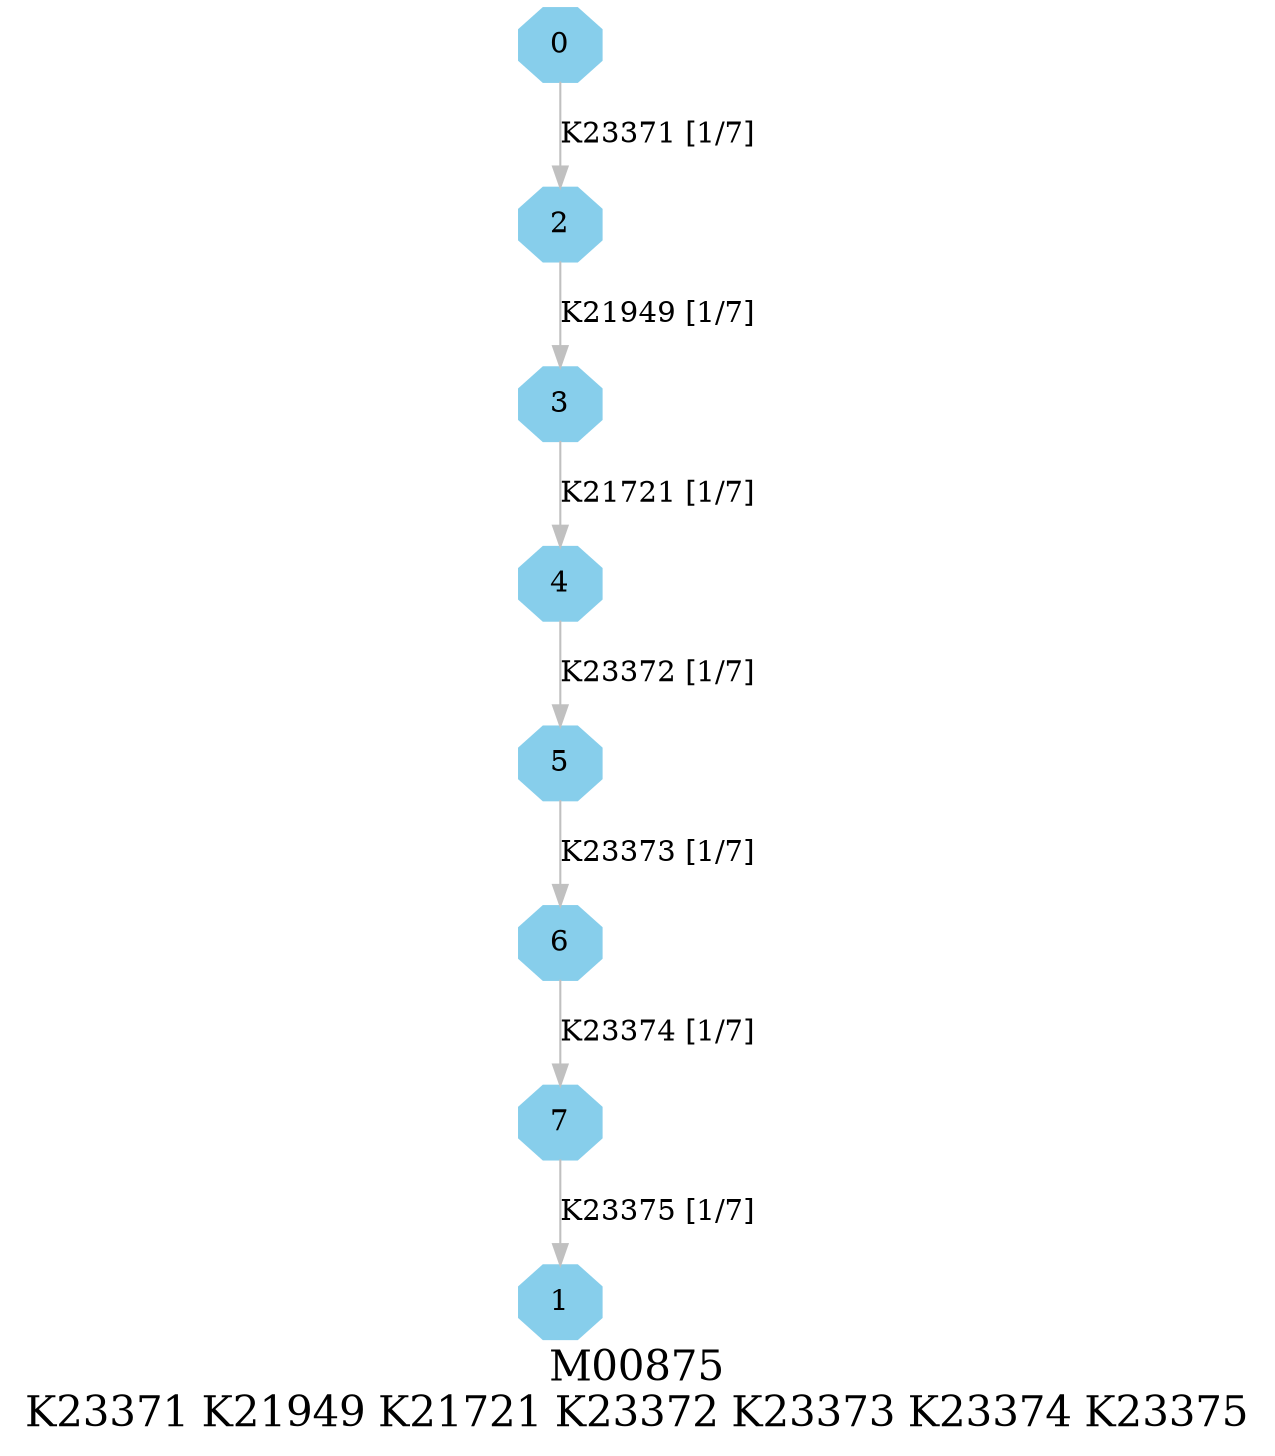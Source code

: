 digraph G {
graph [label="M00875
K23371 K21949 K21721 K23372 K23373 K23374 K23375",fontsize=20];
node [shape=box,style=filled];
edge [len=3,color=grey];
{node [width=.3,height=.3,shape=octagon,style=filled,color=skyblue] 0 1 2 3 4 5 6 7 }
0 -> 2 [label="K23371 [1/7]"];
2 -> 3 [label="K21949 [1/7]"];
3 -> 4 [label="K21721 [1/7]"];
4 -> 5 [label="K23372 [1/7]"];
5 -> 6 [label="K23373 [1/7]"];
6 -> 7 [label="K23374 [1/7]"];
7 -> 1 [label="K23375 [1/7]"];
}